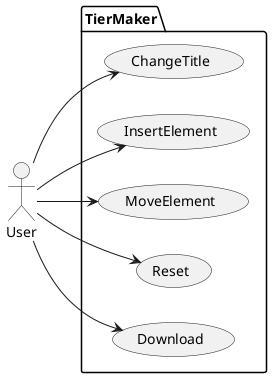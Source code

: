 @startuml UseCases
left to right direction


Package TierMaker {
     (ChangeTitle)
     (InsertElement)
     (MoveElement)
     (Reset)
     (Download)
}

 :User: --> (ChangeTitle)
 :User: --> (InsertElement)
 :User: --> (MoveElement)
 :User: --> (Reset)
 :User: --> (Download)
@enduml